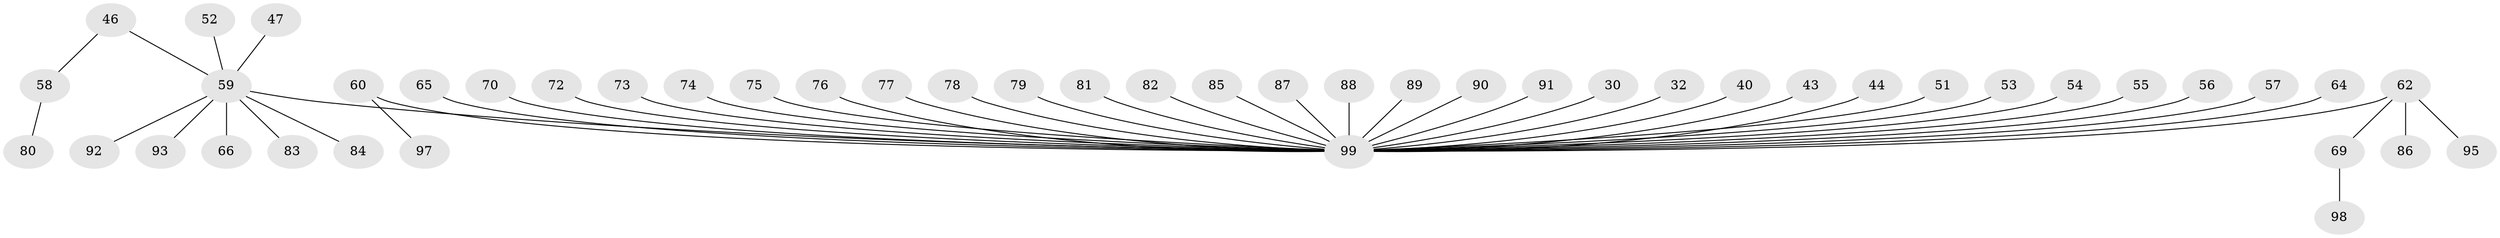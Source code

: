 // original degree distribution, {5: 0.050505050505050504, 6: 0.010101010101010102, 3: 0.08080808080808081, 7: 0.020202020202020204, 1: 0.5353535353535354, 4: 0.0707070707070707, 2: 0.23232323232323232}
// Generated by graph-tools (version 1.1) at 2025/54/03/09/25 04:54:01]
// undirected, 49 vertices, 48 edges
graph export_dot {
graph [start="1"]
  node [color=gray90,style=filled];
  30;
  32;
  40;
  43;
  44;
  46;
  47;
  51;
  52;
  53;
  54;
  55;
  56;
  57;
  58;
  59 [super="+33+50"];
  60;
  62 [super="+42"];
  64;
  65;
  66;
  69;
  70;
  72;
  73;
  74;
  75;
  76;
  77;
  78;
  79;
  80;
  81;
  82;
  83;
  84;
  85;
  86;
  87;
  88;
  89;
  90;
  91;
  92;
  93;
  95;
  97;
  98;
  99 [super="+21+49+36+37+68+67+71+96+26+28"];
  30 -- 99;
  32 -- 99;
  40 -- 99;
  43 -- 99;
  44 -- 99;
  46 -- 58;
  46 -- 59;
  47 -- 59;
  51 -- 99;
  52 -- 59;
  53 -- 99;
  54 -- 99;
  55 -- 99;
  56 -- 99;
  57 -- 99;
  58 -- 80;
  59 -- 84;
  59 -- 93;
  59 -- 92;
  59 -- 66;
  59 -- 83;
  59 -- 99;
  60 -- 97;
  60 -- 99;
  62 -- 69;
  62 -- 86;
  62 -- 95;
  62 -- 99;
  64 -- 99;
  65 -- 99;
  69 -- 98;
  70 -- 99;
  72 -- 99;
  73 -- 99;
  74 -- 99;
  75 -- 99;
  76 -- 99;
  77 -- 99;
  78 -- 99;
  79 -- 99;
  81 -- 99;
  82 -- 99;
  85 -- 99;
  87 -- 99;
  88 -- 99;
  89 -- 99;
  90 -- 99;
  91 -- 99;
}
